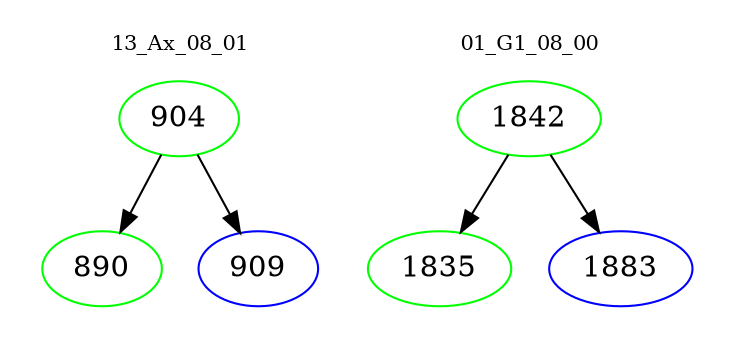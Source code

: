 digraph{
subgraph cluster_0 {
color = white
label = "13_Ax_08_01";
fontsize=10;
T0_904 [label="904", color="green"]
T0_904 -> T0_890 [color="black"]
T0_890 [label="890", color="green"]
T0_904 -> T0_909 [color="black"]
T0_909 [label="909", color="blue"]
}
subgraph cluster_1 {
color = white
label = "01_G1_08_00";
fontsize=10;
T1_1842 [label="1842", color="green"]
T1_1842 -> T1_1835 [color="black"]
T1_1835 [label="1835", color="green"]
T1_1842 -> T1_1883 [color="black"]
T1_1883 [label="1883", color="blue"]
}
}
